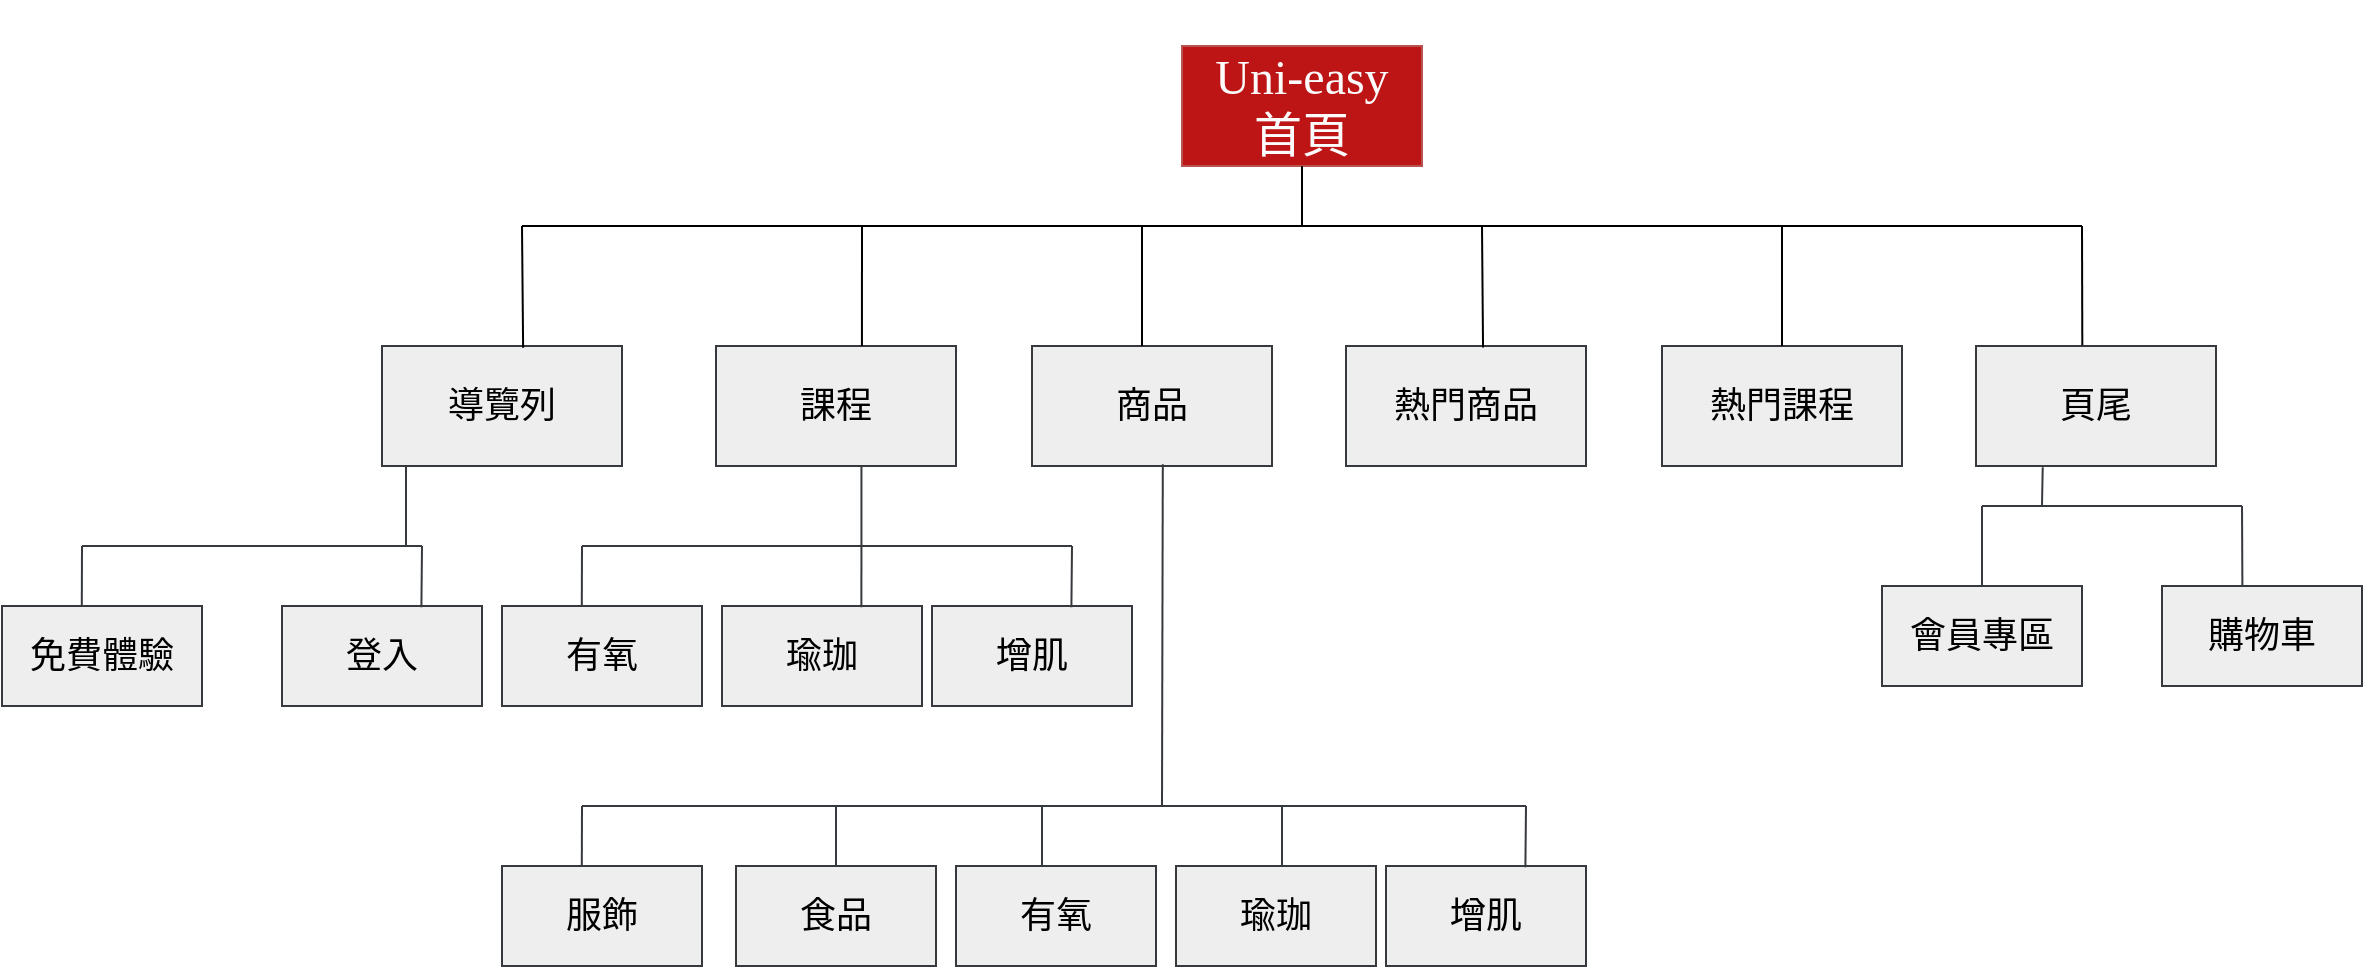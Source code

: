 <mxfile version="14.9.7" type="google"><diagram id="OHpVqxThrj3EAgIwsGEu" name="Page-1"><mxGraphModel dx="1673" dy="3169" grid="1" gridSize="10" guides="1" tooltips="1" connect="1" arrows="1" fold="1" page="1" pageScale="1" pageWidth="827" pageHeight="1169" math="0" shadow="0"><root><mxCell id="0"/><mxCell id="1" parent="0"/><mxCell id="-ZqHD3uYsqaQXJ0Ihsyp-1" value="&lt;h3 style=&quot;font-size: 24px&quot;&gt;&lt;span style=&quot;font-weight: normal ; line-height: 100%&quot;&gt;&lt;span id=&quot;docs-internal-guid-15a51e8f-7fff-b5eb-5790-483b46d47e2e&quot;&gt;&lt;span style=&quot;font-family: &amp;quot;bree serif&amp;quot;, serif; background-color: transparent; font-style: normal; font-variant: normal; text-decoration: none; vertical-align: baseline;&quot;&gt;&lt;font style=&quot;font-size: 24px&quot;&gt;Uni-easy&lt;br&gt;&lt;/font&gt;&lt;/span&gt;&lt;/span&gt;&lt;span id=&quot;docs-internal-guid-15a51e8f-7fff-b5eb-5790-483b46d47e2e&quot;&gt;&lt;span style=&quot;font-family: &amp;quot;bree serif&amp;quot;, serif; background-color: transparent; font-style: normal; font-variant: normal; text-decoration: none; vertical-align: baseline;&quot;&gt;&lt;font style=&quot;font-size: 24px&quot;&gt;首頁&lt;/font&gt;&lt;/span&gt;&lt;/span&gt;&lt;/span&gt;&lt;/h3&gt;" style="rounded=0;whiteSpace=wrap;html=1;strokeColor=#b85450;fontColor=#FCFCFC;fillColor=#BD1515;" parent="1" vertex="1"><mxGeometry x="690" y="-1260" width="120" height="60" as="geometry"/></mxCell><mxCell id="-ZqHD3uYsqaQXJ0Ihsyp-2" value="導覽列" style="rounded=0;whiteSpace=wrap;html=1;fontSize=18;align=center;verticalAlign=middle;fillColor=#eeeeee;strokeColor=#36393d;" parent="1" vertex="1"><mxGeometry x="290" y="-1110" width="120" height="60" as="geometry"/></mxCell><mxCell id="-ZqHD3uYsqaQXJ0Ihsyp-3" value="課程" style="rounded=0;whiteSpace=wrap;html=1;fontSize=18;align=center;verticalAlign=middle;fillColor=#eeeeee;strokeColor=#36393d;" parent="1" vertex="1"><mxGeometry x="457" y="-1110" width="120" height="60" as="geometry"/></mxCell><mxCell id="-ZqHD3uYsqaQXJ0Ihsyp-4" value="商品" style="rounded=0;whiteSpace=wrap;html=1;fontSize=18;align=center;verticalAlign=middle;fillColor=#eeeeee;strokeColor=#36393d;" parent="1" vertex="1"><mxGeometry x="615" y="-1110" width="120" height="60" as="geometry"/></mxCell><mxCell id="-ZqHD3uYsqaQXJ0Ihsyp-5" value="熱門商品" style="rounded=0;whiteSpace=wrap;html=1;fontSize=18;align=center;verticalAlign=middle;fillColor=#eeeeee;strokeColor=#36393d;" parent="1" vertex="1"><mxGeometry x="772" y="-1110" width="120" height="60" as="geometry"/></mxCell><mxCell id="-ZqHD3uYsqaQXJ0Ihsyp-6" value="熱門課程" style="rounded=0;whiteSpace=wrap;html=1;fontSize=18;align=center;verticalAlign=middle;fillColor=#eeeeee;strokeColor=#36393d;" parent="1" vertex="1"><mxGeometry x="930" y="-1110" width="120" height="60" as="geometry"/></mxCell><mxCell id="-ZqHD3uYsqaQXJ0Ihsyp-7" value="頁尾" style="rounded=0;whiteSpace=wrap;html=1;fontSize=18;align=center;verticalAlign=middle;fillColor=#eeeeee;strokeColor=#36393d;" parent="1" vertex="1"><mxGeometry x="1087" y="-1110" width="120" height="60" as="geometry"/></mxCell><mxCell id="-ZqHD3uYsqaQXJ0Ihsyp-9" value="" style="endArrow=none;html=1;" parent="1" target="-ZqHD3uYsqaQXJ0Ihsyp-1" edge="1"><mxGeometry width="50" height="50" relative="1" as="geometry"><mxPoint x="750" y="-1170" as="sourcePoint"/><mxPoint x="660" y="-1020" as="targetPoint"/></mxGeometry></mxCell><mxCell id="-ZqHD3uYsqaQXJ0Ihsyp-10" value="" style="endArrow=none;html=1;" parent="1" edge="1"><mxGeometry width="50" height="50" relative="1" as="geometry"><mxPoint x="360" y="-1170" as="sourcePoint"/><mxPoint x="1140" y="-1170" as="targetPoint"/></mxGeometry></mxCell><mxCell id="-ZqHD3uYsqaQXJ0Ihsyp-13" value="" style="endArrow=none;html=1;entryX=0.588;entryY=0.015;entryDx=0;entryDy=0;entryPerimeter=0;" parent="1" target="-ZqHD3uYsqaQXJ0Ihsyp-2" edge="1"><mxGeometry width="50" height="50" relative="1" as="geometry"><mxPoint x="360" y="-1170" as="sourcePoint"/><mxPoint x="720" y="-1070" as="targetPoint"/></mxGeometry></mxCell><mxCell id="-ZqHD3uYsqaQXJ0Ihsyp-14" value="" style="endArrow=none;html=1;entryX=0.608;entryY=0;entryDx=0;entryDy=0;entryPerimeter=0;" parent="1" target="-ZqHD3uYsqaQXJ0Ihsyp-3" edge="1"><mxGeometry width="50" height="50" relative="1" as="geometry"><mxPoint x="530" y="-1170" as="sourcePoint"/><mxPoint x="370" y="-1100" as="targetPoint"/></mxGeometry></mxCell><mxCell id="-ZqHD3uYsqaQXJ0Ihsyp-15" value="" style="endArrow=none;html=1;" parent="1" edge="1"><mxGeometry width="50" height="50" relative="1" as="geometry"><mxPoint x="670" y="-1170" as="sourcePoint"/><mxPoint x="670" y="-1110" as="targetPoint"/></mxGeometry></mxCell><mxCell id="-ZqHD3uYsqaQXJ0Ihsyp-17" value="" style="endArrow=none;html=1;entryX=0.571;entryY=0.013;entryDx=0;entryDy=0;entryPerimeter=0;" parent="1" target="-ZqHD3uYsqaQXJ0Ihsyp-5" edge="1"><mxGeometry width="50" height="50" relative="1" as="geometry"><mxPoint x="840" y="-1170" as="sourcePoint"/><mxPoint x="841" y="-1110" as="targetPoint"/></mxGeometry></mxCell><mxCell id="-ZqHD3uYsqaQXJ0Ihsyp-18" value="" style="endArrow=none;html=1;entryX=0.443;entryY=-0.006;entryDx=0;entryDy=0;entryPerimeter=0;" parent="1" target="-ZqHD3uYsqaQXJ0Ihsyp-7" edge="1"><mxGeometry width="50" height="50" relative="1" as="geometry"><mxPoint x="1140" y="-1170" as="sourcePoint"/><mxPoint x="1140" y="-1108" as="targetPoint"/></mxGeometry></mxCell><mxCell id="-ZqHD3uYsqaQXJ0Ihsyp-19" value="" style="endArrow=none;html=1;entryX=0.5;entryY=0;entryDx=0;entryDy=0;" parent="1" target="-ZqHD3uYsqaQXJ0Ihsyp-6" edge="1"><mxGeometry width="50" height="50" relative="1" as="geometry"><mxPoint x="990" y="-1170" as="sourcePoint"/><mxPoint x="410" y="-1060" as="targetPoint"/></mxGeometry></mxCell><mxCell id="Pd-dPIYoFuWv12XqrKwJ-1" value="免費體驗" style="rounded=0;whiteSpace=wrap;html=1;fontSize=18;align=center;verticalAlign=middle;fillColor=#eeeeee;strokeColor=#36393d;" parent="1" vertex="1"><mxGeometry x="100" y="-980" width="100" height="50" as="geometry"/></mxCell><mxCell id="Pd-dPIYoFuWv12XqrKwJ-2" value="登入" style="rounded=0;whiteSpace=wrap;html=1;fontSize=18;align=center;verticalAlign=middle;fillColor=#eeeeee;strokeColor=#36393d;" parent="1" vertex="1"><mxGeometry x="240" y="-980" width="100" height="50" as="geometry"/></mxCell><mxCell id="Pd-dPIYoFuWv12XqrKwJ-3" value="會員專區" style="rounded=0;whiteSpace=wrap;html=1;fontSize=18;align=center;verticalAlign=middle;fillColor=#eeeeee;strokeColor=#36393d;" parent="1" vertex="1"><mxGeometry x="1040" y="-990" width="100" height="50" as="geometry"/></mxCell><mxCell id="Pd-dPIYoFuWv12XqrKwJ-4" value="購物車" style="rounded=0;whiteSpace=wrap;html=1;fontSize=18;align=center;verticalAlign=middle;fillColor=#eeeeee;strokeColor=#36393d;" parent="1" vertex="1"><mxGeometry x="1180" y="-990" width="100" height="50" as="geometry"/></mxCell><mxCell id="Pd-dPIYoFuWv12XqrKwJ-7" value="" style="endArrow=none;html=1;fontSize=18;fillColor=#eeeeee;strokeColor=#36393d;" parent="1" edge="1"><mxGeometry width="50" height="50" relative="1" as="geometry"><mxPoint x="302" y="-1010" as="sourcePoint"/><mxPoint x="302" y="-1050" as="targetPoint"/></mxGeometry></mxCell><mxCell id="Pd-dPIYoFuWv12XqrKwJ-8" value="" style="endArrow=none;html=1;fontSize=18;fillColor=#eeeeee;strokeColor=#36393d;" parent="1" edge="1"><mxGeometry width="50" height="50" relative="1" as="geometry"><mxPoint x="140" y="-1010" as="sourcePoint"/><mxPoint x="310" y="-1010" as="targetPoint"/></mxGeometry></mxCell><mxCell id="Pd-dPIYoFuWv12XqrKwJ-9" value="" style="endArrow=none;html=1;fontSize=18;exitX=0.399;exitY=0.003;exitDx=0;exitDy=0;exitPerimeter=0;fillColor=#eeeeee;strokeColor=#36393d;" parent="1" source="Pd-dPIYoFuWv12XqrKwJ-1" edge="1"><mxGeometry width="50" height="50" relative="1" as="geometry"><mxPoint x="620" y="-900" as="sourcePoint"/><mxPoint x="140" y="-1010" as="targetPoint"/></mxGeometry></mxCell><mxCell id="Pd-dPIYoFuWv12XqrKwJ-10" value="" style="endArrow=none;html=1;fontSize=18;exitX=0.697;exitY=0.012;exitDx=0;exitDy=0;exitPerimeter=0;fillColor=#eeeeee;strokeColor=#36393d;" parent="1" source="Pd-dPIYoFuWv12XqrKwJ-2" edge="1"><mxGeometry width="50" height="50" relative="1" as="geometry"><mxPoint x="310" y="-982" as="sourcePoint"/><mxPoint x="310" y="-1010" as="targetPoint"/></mxGeometry></mxCell><mxCell id="Pd-dPIYoFuWv12XqrKwJ-11" value="" style="endArrow=none;html=1;fontSize=18;entryX=0.278;entryY=1.011;entryDx=0;entryDy=0;entryPerimeter=0;fillColor=#eeeeee;strokeColor=#36393d;" parent="1" target="-ZqHD3uYsqaQXJ0Ihsyp-7" edge="1"><mxGeometry width="50" height="50" relative="1" as="geometry"><mxPoint x="1120" y="-1030" as="sourcePoint"/><mxPoint x="1170" y="-1030" as="targetPoint"/></mxGeometry></mxCell><mxCell id="Pd-dPIYoFuWv12XqrKwJ-12" value="" style="endArrow=none;html=1;fontSize=18;fillColor=#eeeeee;strokeColor=#36393d;" parent="1" edge="1"><mxGeometry width="50" height="50" relative="1" as="geometry"><mxPoint x="1090" y="-1030" as="sourcePoint"/><mxPoint x="1220" y="-1030" as="targetPoint"/></mxGeometry></mxCell><mxCell id="Pd-dPIYoFuWv12XqrKwJ-13" value="" style="endArrow=none;html=1;fontSize=18;exitX=0.5;exitY=0;exitDx=0;exitDy=0;fillColor=#eeeeee;strokeColor=#36393d;" parent="1" source="Pd-dPIYoFuWv12XqrKwJ-3" edge="1"><mxGeometry width="50" height="50" relative="1" as="geometry"><mxPoint x="1120" y="-980" as="sourcePoint"/><mxPoint x="1090" y="-1030" as="targetPoint"/></mxGeometry></mxCell><mxCell id="Pd-dPIYoFuWv12XqrKwJ-14" value="" style="endArrow=none;html=1;fontSize=18;exitX=0.402;exitY=0.007;exitDx=0;exitDy=0;exitPerimeter=0;fillColor=#eeeeee;strokeColor=#36393d;" parent="1" source="Pd-dPIYoFuWv12XqrKwJ-4" edge="1"><mxGeometry width="50" height="50" relative="1" as="geometry"><mxPoint x="1090" y="-980" as="sourcePoint"/><mxPoint x="1220" y="-1030" as="targetPoint"/><Array as="points"><mxPoint x="1220" y="-990"/></Array></mxGeometry></mxCell><mxCell id="hcxjNzHHiICUf_1Y0RZr-1" value="有氧" style="rounded=0;whiteSpace=wrap;html=1;fontSize=18;align=center;verticalAlign=middle;fillColor=#eeeeee;strokeColor=#36393d;" vertex="1" parent="1"><mxGeometry x="350" y="-980" width="100" height="50" as="geometry"/></mxCell><mxCell id="hcxjNzHHiICUf_1Y0RZr-2" value="瑜珈" style="rounded=0;whiteSpace=wrap;html=1;fontSize=18;align=center;verticalAlign=middle;fillColor=#eeeeee;strokeColor=#36393d;" vertex="1" parent="1"><mxGeometry x="460" y="-980" width="100" height="50" as="geometry"/></mxCell><mxCell id="hcxjNzHHiICUf_1Y0RZr-3" value="" style="endArrow=none;html=1;fontSize=18;fillColor=#eeeeee;strokeColor=#36393d;" edge="1" parent="1"><mxGeometry width="50" height="50" relative="1" as="geometry"><mxPoint x="390" y="-1010" as="sourcePoint"/><mxPoint x="635" y="-1010" as="targetPoint"/></mxGeometry></mxCell><mxCell id="hcxjNzHHiICUf_1Y0RZr-4" value="" style="endArrow=none;html=1;fontSize=18;exitX=0.399;exitY=0.003;exitDx=0;exitDy=0;exitPerimeter=0;fillColor=#eeeeee;strokeColor=#36393d;" edge="1" parent="1" source="hcxjNzHHiICUf_1Y0RZr-1"><mxGeometry width="50" height="50" relative="1" as="geometry"><mxPoint x="870" y="-900" as="sourcePoint"/><mxPoint x="390" y="-1010" as="targetPoint"/></mxGeometry></mxCell><mxCell id="hcxjNzHHiICUf_1Y0RZr-5" value="" style="endArrow=none;html=1;fontSize=18;exitX=0.697;exitY=0.012;exitDx=0;exitDy=0;exitPerimeter=0;entryX=0.606;entryY=1;entryDx=0;entryDy=0;entryPerimeter=0;fillColor=#eeeeee;strokeColor=#36393d;" edge="1" parent="1" source="hcxjNzHHiICUf_1Y0RZr-2" target="-ZqHD3uYsqaQXJ0Ihsyp-3"><mxGeometry width="50" height="50" relative="1" as="geometry"><mxPoint x="590" y="-982" as="sourcePoint"/><mxPoint x="560" y="-1010" as="targetPoint"/></mxGeometry></mxCell><mxCell id="hcxjNzHHiICUf_1Y0RZr-6" value="增肌" style="rounded=0;whiteSpace=wrap;html=1;fontSize=18;align=center;verticalAlign=middle;fillColor=#eeeeee;strokeColor=#36393d;" vertex="1" parent="1"><mxGeometry x="565" y="-980" width="100" height="50" as="geometry"/></mxCell><mxCell id="hcxjNzHHiICUf_1Y0RZr-7" value="" style="endArrow=none;html=1;fontSize=18;exitX=0.697;exitY=0.012;exitDx=0;exitDy=0;exitPerimeter=0;fillColor=#eeeeee;strokeColor=#36393d;" edge="1" parent="1" source="hcxjNzHHiICUf_1Y0RZr-6"><mxGeometry width="50" height="50" relative="1" as="geometry"><mxPoint x="665" y="-982" as="sourcePoint"/><mxPoint x="635" y="-1010" as="targetPoint"/></mxGeometry></mxCell><mxCell id="hcxjNzHHiICUf_1Y0RZr-8" value="" style="endArrow=none;html=1;fontSize=18;entryX=0.545;entryY=0.985;entryDx=0;entryDy=0;entryPerimeter=0;fillColor=#eeeeee;strokeColor=#36393d;" edge="1" parent="1" target="-ZqHD3uYsqaQXJ0Ihsyp-4"><mxGeometry width="50" height="50" relative="1" as="geometry"><mxPoint x="680" y="-880" as="sourcePoint"/><mxPoint x="539.72" y="-1040.0" as="targetPoint"/></mxGeometry></mxCell><mxCell id="hcxjNzHHiICUf_1Y0RZr-9" value="服飾" style="rounded=0;whiteSpace=wrap;html=1;fontSize=18;align=center;verticalAlign=middle;fillColor=#eeeeee;strokeColor=#36393d;" vertex="1" parent="1"><mxGeometry x="350" y="-850" width="100" height="50" as="geometry"/></mxCell><mxCell id="hcxjNzHHiICUf_1Y0RZr-10" value="食品" style="rounded=0;whiteSpace=wrap;html=1;fontSize=18;align=center;verticalAlign=middle;fillColor=#eeeeee;strokeColor=#36393d;" vertex="1" parent="1"><mxGeometry x="467" y="-850" width="100" height="50" as="geometry"/></mxCell><mxCell id="hcxjNzHHiICUf_1Y0RZr-11" value="" style="endArrow=none;html=1;fontSize=18;fillColor=#eeeeee;strokeColor=#36393d;" edge="1" parent="1"><mxGeometry width="50" height="50" relative="1" as="geometry"><mxPoint x="390" y="-880" as="sourcePoint"/><mxPoint x="620" y="-880" as="targetPoint"/></mxGeometry></mxCell><mxCell id="hcxjNzHHiICUf_1Y0RZr-12" value="" style="endArrow=none;html=1;fontSize=18;exitX=0.399;exitY=0.003;exitDx=0;exitDy=0;exitPerimeter=0;fillColor=#eeeeee;strokeColor=#36393d;" edge="1" parent="1" source="hcxjNzHHiICUf_1Y0RZr-9"><mxGeometry width="50" height="50" relative="1" as="geometry"><mxPoint x="870" y="-770" as="sourcePoint"/><mxPoint x="390" y="-880" as="targetPoint"/></mxGeometry></mxCell><mxCell id="hcxjNzHHiICUf_1Y0RZr-14" value="有氧" style="rounded=0;whiteSpace=wrap;html=1;fontSize=18;align=center;verticalAlign=middle;fillColor=#eeeeee;strokeColor=#36393d;" vertex="1" parent="1"><mxGeometry x="577" y="-850" width="100" height="50" as="geometry"/></mxCell><mxCell id="hcxjNzHHiICUf_1Y0RZr-15" value="瑜珈" style="rounded=0;whiteSpace=wrap;html=1;fontSize=18;align=center;verticalAlign=middle;fillColor=#eeeeee;strokeColor=#36393d;" vertex="1" parent="1"><mxGeometry x="687" y="-850" width="100" height="50" as="geometry"/></mxCell><mxCell id="hcxjNzHHiICUf_1Y0RZr-16" value="" style="endArrow=none;html=1;fontSize=18;fillColor=#eeeeee;strokeColor=#36393d;" edge="1" parent="1"><mxGeometry width="50" height="50" relative="1" as="geometry"><mxPoint x="617" y="-880" as="sourcePoint"/><mxPoint x="862" y="-880" as="targetPoint"/></mxGeometry></mxCell><mxCell id="hcxjNzHHiICUf_1Y0RZr-18" value="增肌" style="rounded=0;whiteSpace=wrap;html=1;fontSize=18;align=center;verticalAlign=middle;fillColor=#eeeeee;strokeColor=#36393d;" vertex="1" parent="1"><mxGeometry x="792" y="-850" width="100" height="50" as="geometry"/></mxCell><mxCell id="hcxjNzHHiICUf_1Y0RZr-19" value="" style="endArrow=none;html=1;fontSize=18;exitX=0.697;exitY=0.012;exitDx=0;exitDy=0;exitPerimeter=0;fillColor=#eeeeee;strokeColor=#36393d;" edge="1" parent="1" source="hcxjNzHHiICUf_1Y0RZr-18"><mxGeometry width="50" height="50" relative="1" as="geometry"><mxPoint x="892" y="-852" as="sourcePoint"/><mxPoint x="862" y="-880" as="targetPoint"/></mxGeometry></mxCell><mxCell id="hcxjNzHHiICUf_1Y0RZr-20" value="" style="endArrow=none;html=1;fontSize=18;fillColor=#eeeeee;strokeColor=#36393d;" edge="1" parent="1" source="hcxjNzHHiICUf_1Y0RZr-10"><mxGeometry width="50" height="50" relative="1" as="geometry"><mxPoint x="399.9" y="-839.85" as="sourcePoint"/><mxPoint x="517" y="-880" as="targetPoint"/></mxGeometry></mxCell><mxCell id="hcxjNzHHiICUf_1Y0RZr-21" value="" style="endArrow=none;html=1;fontSize=18;exitX=0.43;exitY=0;exitDx=0;exitDy=0;exitPerimeter=0;fillColor=#eeeeee;strokeColor=#36393d;" edge="1" parent="1" source="hcxjNzHHiICUf_1Y0RZr-14"><mxGeometry width="50" height="50" relative="1" as="geometry"><mxPoint x="409.9" y="-829.85" as="sourcePoint"/><mxPoint x="620" y="-880" as="targetPoint"/></mxGeometry></mxCell><mxCell id="hcxjNzHHiICUf_1Y0RZr-22" value="" style="endArrow=none;html=1;fontSize=18;fillColor=#eeeeee;strokeColor=#36393d;" edge="1" parent="1"><mxGeometry width="50" height="50" relative="1" as="geometry"><mxPoint x="740" y="-850" as="sourcePoint"/><mxPoint x="740" y="-880" as="targetPoint"/></mxGeometry></mxCell></root></mxGraphModel></diagram></mxfile>